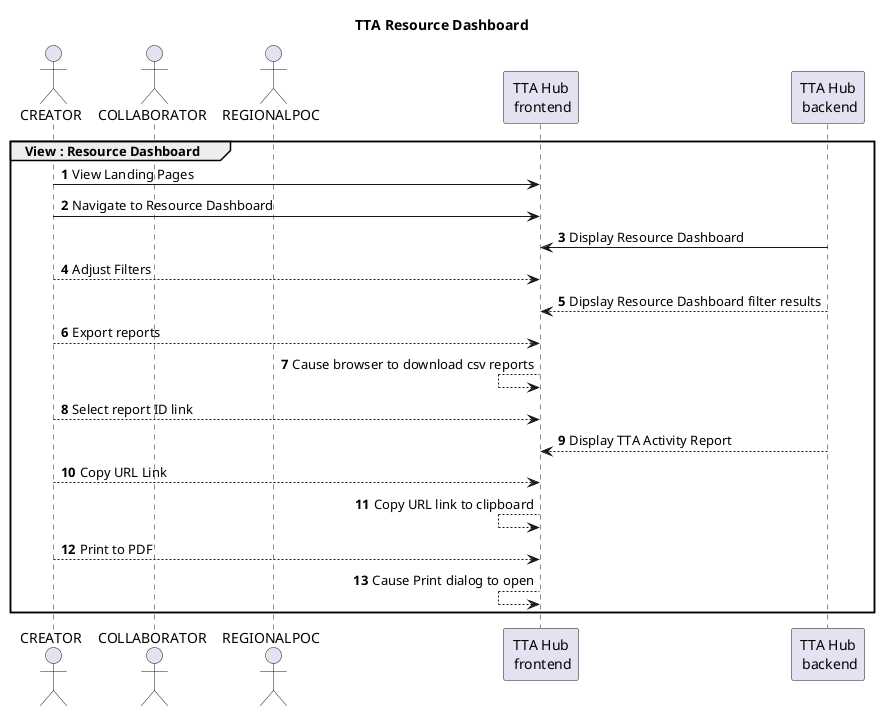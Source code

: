 @startuml

title "TTA Resource Dashboard"

actor CREATOR as CR
actor COLLABORATOR as CL
actor REGIONALPOC as RPOC
participant "TTA Hub\n frontend" as FRONTEND
participant "TTA Hub\n backend" as BACKEND

group View : Resource Dashboard
    autonumber 1
    CR -> FRONTEND : View Landing Pages
    CR -> FRONTEND : Navigate to Resource Dashboard
    FRONTEND <- BACKEND: Display Resource Dashboard
    CR --> FRONTEND : Adjust Filters
    FRONTEND <-- BACKEND : Dipslay Resource Dashboard filter results
    CR --> FRONTEND : Export reports
    FRONTEND <-- FRONTEND : Cause browser to download csv reports
    CR --> FRONTEND : Select report ID link
    FRONTEND <-- BACKEND : Display TTA Activity Report
    CR --> FRONTEND : Copy URL Link
    FRONTEND <-- FRONTEND : Copy URL link to clipboard
    CR --> FRONTEND : Print to PDF
    FRONTEND <-- FRONTEND : Cause Print dialog to open
end


@enduml